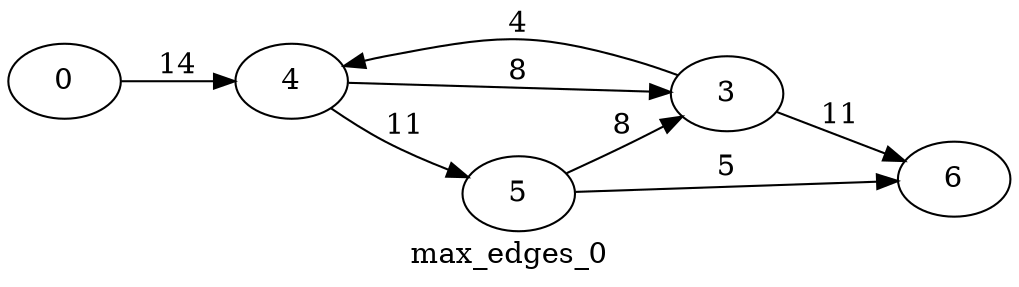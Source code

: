  digraph g{   rankdir = LR 0-> 4 [label = "14"]
4-> 3 [label = "8"]
3-> 4 [label = "4"]
4-> 5 [label = "11"]
5-> 6 [label = "5"]
3-> 6 [label = "11"]
5-> 3 [label = "8"]
label =  max_edges_0 } 